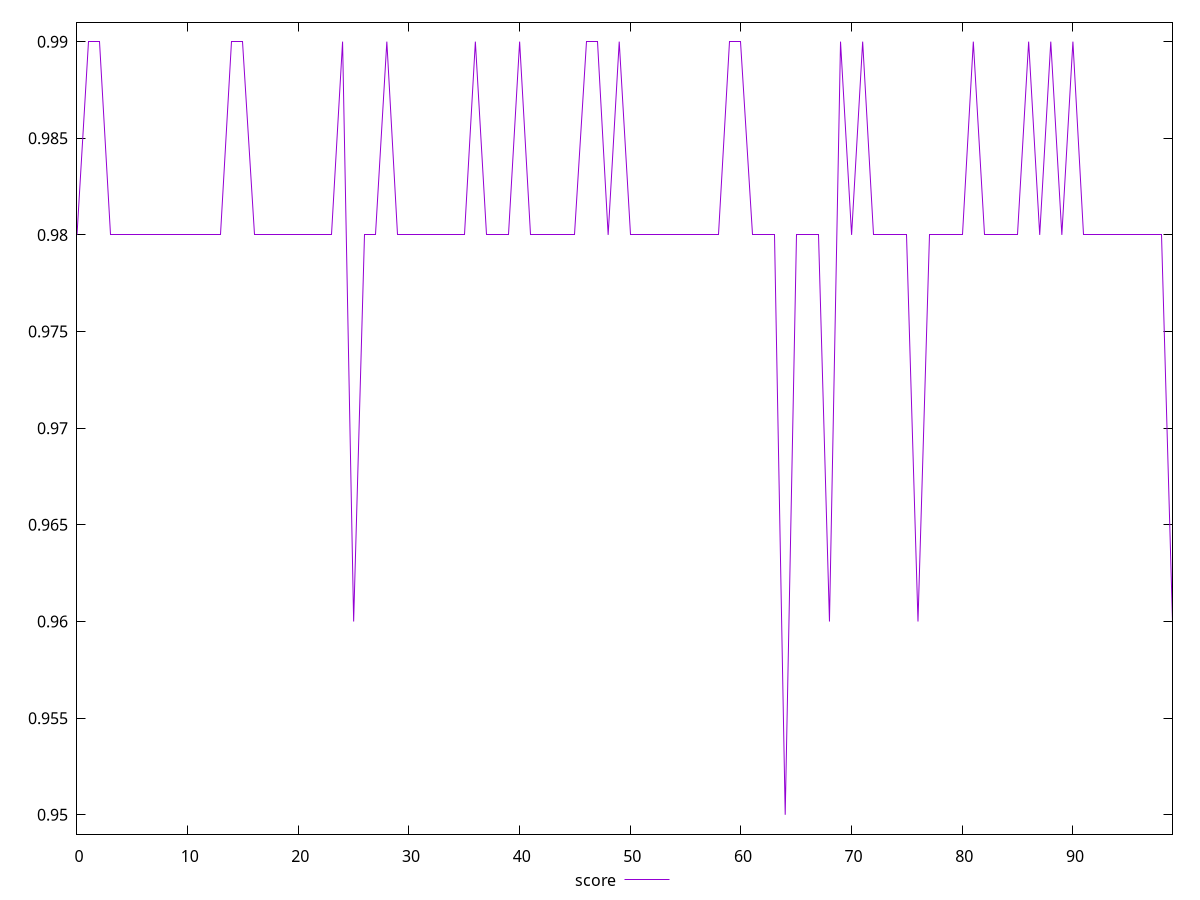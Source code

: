 reset

$score <<EOF
0 0.98
1 0.99
2 0.99
3 0.98
4 0.98
5 0.98
6 0.98
7 0.98
8 0.98
9 0.98
10 0.98
11 0.98
12 0.98
13 0.98
14 0.99
15 0.99
16 0.98
17 0.98
18 0.98
19 0.98
20 0.98
21 0.98
22 0.98
23 0.98
24 0.99
25 0.96
26 0.98
27 0.98
28 0.99
29 0.98
30 0.98
31 0.98
32 0.98
33 0.98
34 0.98
35 0.98
36 0.99
37 0.98
38 0.98
39 0.98
40 0.99
41 0.98
42 0.98
43 0.98
44 0.98
45 0.98
46 0.99
47 0.99
48 0.98
49 0.99
50 0.98
51 0.98
52 0.98
53 0.98
54 0.98
55 0.98
56 0.98
57 0.98
58 0.98
59 0.99
60 0.99
61 0.98
62 0.98
63 0.98
64 0.95
65 0.98
66 0.98
67 0.98
68 0.96
69 0.99
70 0.98
71 0.99
72 0.98
73 0.98
74 0.98
75 0.98
76 0.96
77 0.98
78 0.98
79 0.98
80 0.98
81 0.99
82 0.98
83 0.98
84 0.98
85 0.98
86 0.99
87 0.98
88 0.99
89 0.98
90 0.99
91 0.98
92 0.98
93 0.98
94 0.98
95 0.98
96 0.98
97 0.98
98 0.98
99 0.96
EOF

set key outside below
set xrange [0:99]
set yrange [0.949:0.991]
set trange [0.949:0.991]
set terminal svg size 640, 500 enhanced background rgb 'white'
set output "report_00018_2021-02-10T15-25-16.877Z/first-cpu-idle/samples/pages/score/values.svg"

plot $score title "score" with line

reset
